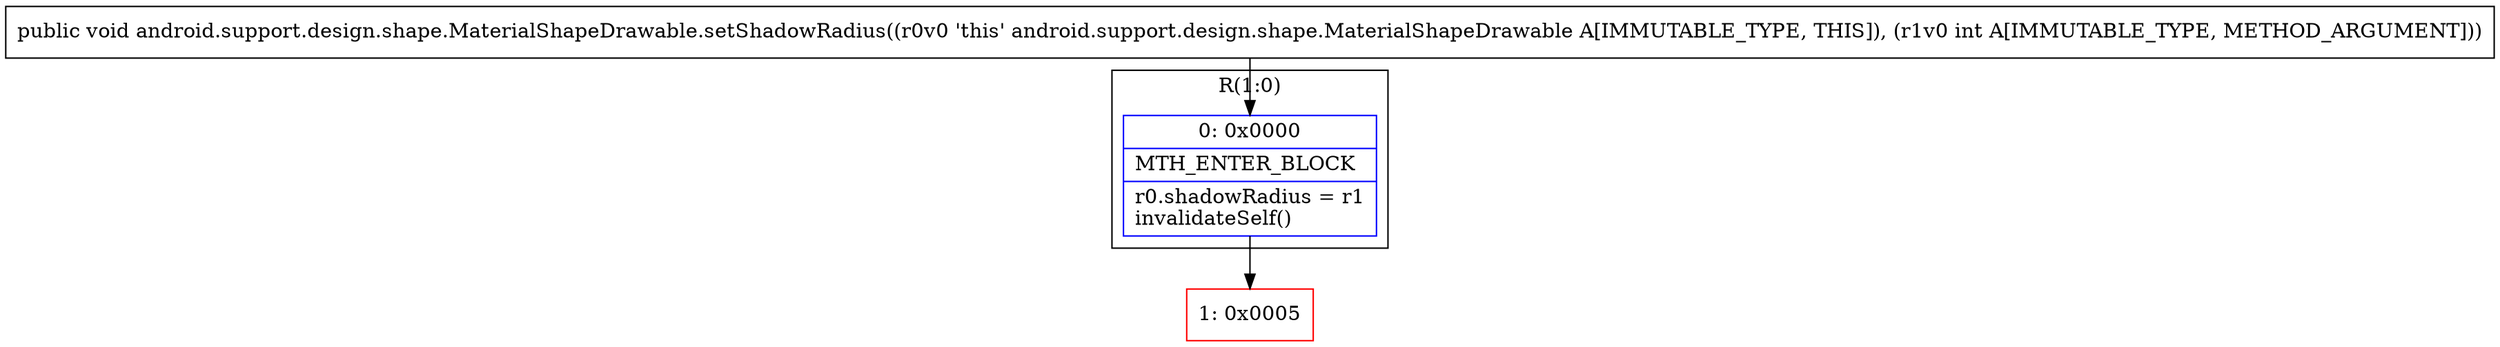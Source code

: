 digraph "CFG forandroid.support.design.shape.MaterialShapeDrawable.setShadowRadius(I)V" {
subgraph cluster_Region_1631106390 {
label = "R(1:0)";
node [shape=record,color=blue];
Node_0 [shape=record,label="{0\:\ 0x0000|MTH_ENTER_BLOCK\l|r0.shadowRadius = r1\linvalidateSelf()\l}"];
}
Node_1 [shape=record,color=red,label="{1\:\ 0x0005}"];
MethodNode[shape=record,label="{public void android.support.design.shape.MaterialShapeDrawable.setShadowRadius((r0v0 'this' android.support.design.shape.MaterialShapeDrawable A[IMMUTABLE_TYPE, THIS]), (r1v0 int A[IMMUTABLE_TYPE, METHOD_ARGUMENT])) }"];
MethodNode -> Node_0;
Node_0 -> Node_1;
}

